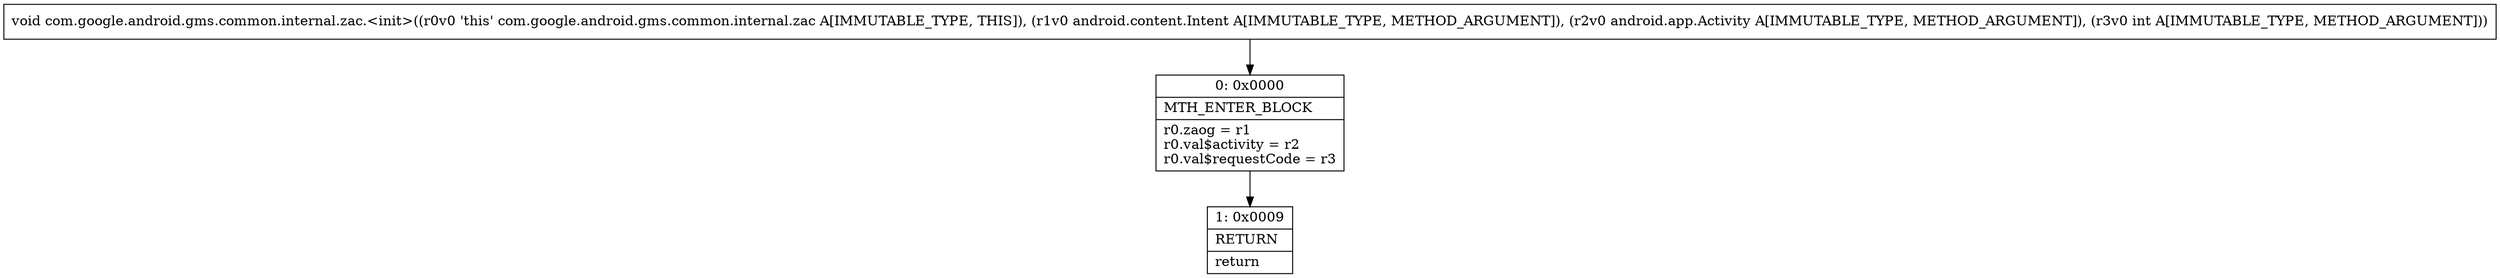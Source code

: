 digraph "CFG forcom.google.android.gms.common.internal.zac.\<init\>(Landroid\/content\/Intent;Landroid\/app\/Activity;I)V" {
Node_0 [shape=record,label="{0\:\ 0x0000|MTH_ENTER_BLOCK\l|r0.zaog = r1\lr0.val$activity = r2\lr0.val$requestCode = r3\l}"];
Node_1 [shape=record,label="{1\:\ 0x0009|RETURN\l|return\l}"];
MethodNode[shape=record,label="{void com.google.android.gms.common.internal.zac.\<init\>((r0v0 'this' com.google.android.gms.common.internal.zac A[IMMUTABLE_TYPE, THIS]), (r1v0 android.content.Intent A[IMMUTABLE_TYPE, METHOD_ARGUMENT]), (r2v0 android.app.Activity A[IMMUTABLE_TYPE, METHOD_ARGUMENT]), (r3v0 int A[IMMUTABLE_TYPE, METHOD_ARGUMENT])) }"];
MethodNode -> Node_0;
Node_0 -> Node_1;
}

